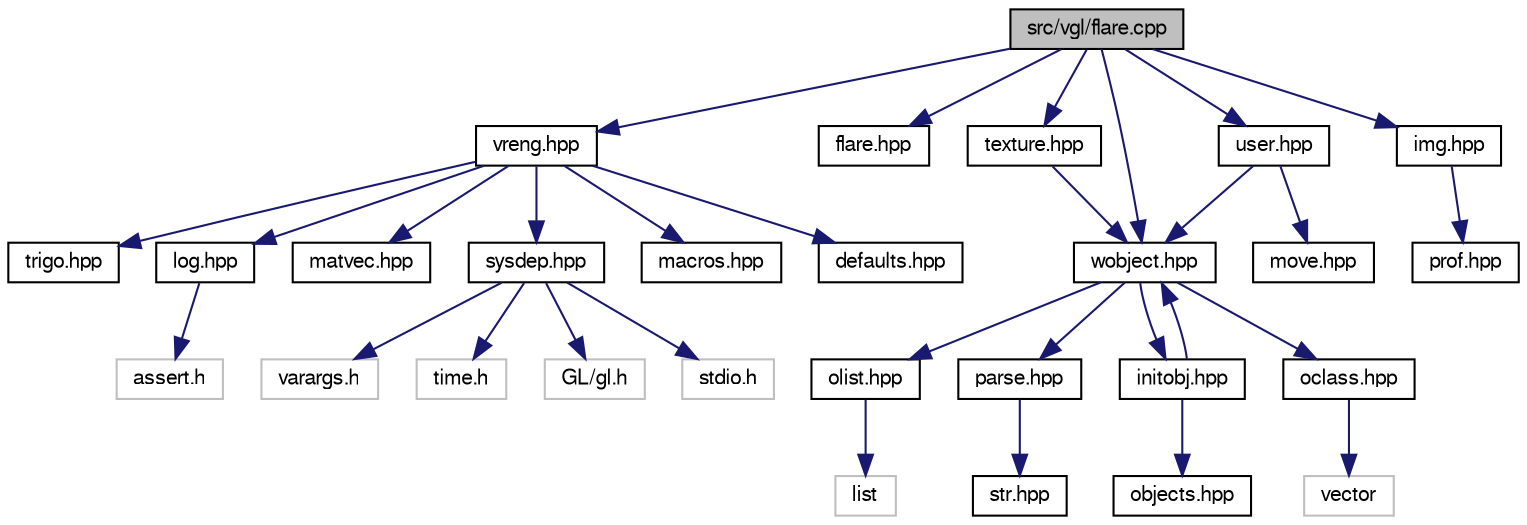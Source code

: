 digraph "src/vgl/flare.cpp"
{
 // LATEX_PDF_SIZE
  bgcolor="transparent";
  edge [fontname="FreeSans",fontsize="10",labelfontname="FreeSans",labelfontsize="10"];
  node [fontname="FreeSans",fontsize="10",shape=record];
  Node1 [label="src/vgl/flare.cpp",height=0.2,width=0.4,color="black", fillcolor="grey75", style="filled", fontcolor="black",tooltip=" "];
  Node1 -> Node2 [color="midnightblue",fontsize="10",style="solid",fontname="FreeSans"];
  Node2 [label="vreng.hpp",height=0.2,width=0.4,color="black",URL="$a00143.html",tooltip=" "];
  Node2 -> Node3 [color="midnightblue",fontsize="10",style="solid",fontname="FreeSans"];
  Node3 [label="sysdep.hpp",height=0.2,width=0.4,color="black",URL="$a00182.html",tooltip=" "];
  Node3 -> Node4 [color="midnightblue",fontsize="10",style="solid",fontname="FreeSans"];
  Node4 [label="stdio.h",height=0.2,width=0.4,color="grey75",tooltip=" "];
  Node3 -> Node5 [color="midnightblue",fontsize="10",style="solid",fontname="FreeSans"];
  Node5 [label="varargs.h",height=0.2,width=0.4,color="grey75",tooltip=" "];
  Node3 -> Node6 [color="midnightblue",fontsize="10",style="solid",fontname="FreeSans"];
  Node6 [label="time.h",height=0.2,width=0.4,color="grey75",tooltip=" "];
  Node3 -> Node7 [color="midnightblue",fontsize="10",style="solid",fontname="FreeSans"];
  Node7 [label="GL/gl.h",height=0.2,width=0.4,color="grey75",tooltip=" "];
  Node2 -> Node8 [color="midnightblue",fontsize="10",style="solid",fontname="FreeSans"];
  Node8 [label="macros.hpp",height=0.2,width=0.4,color="black",URL="$a00047.html",tooltip=" "];
  Node2 -> Node9 [color="midnightblue",fontsize="10",style="solid",fontname="FreeSans"];
  Node9 [label="defaults.hpp",height=0.2,width=0.4,color="black",URL="$a00014.html",tooltip=" "];
  Node2 -> Node10 [color="midnightblue",fontsize="10",style="solid",fontname="FreeSans"];
  Node10 [label="trigo.hpp",height=0.2,width=0.4,color="black",URL="$a00119.html",tooltip=" "];
  Node2 -> Node11 [color="midnightblue",fontsize="10",style="solid",fontname="FreeSans"];
  Node11 [label="log.hpp",height=0.2,width=0.4,color="black",URL="$a00044.html",tooltip=" "];
  Node11 -> Node12 [color="midnightblue",fontsize="10",style="solid",fontname="FreeSans"];
  Node12 [label="assert.h",height=0.2,width=0.4,color="grey75",tooltip=" "];
  Node2 -> Node13 [color="midnightblue",fontsize="10",style="solid",fontname="FreeSans"];
  Node13 [label="matvec.hpp",height=0.2,width=0.4,color="black",URL="$a00053.html",tooltip=" "];
  Node1 -> Node14 [color="midnightblue",fontsize="10",style="solid",fontname="FreeSans"];
  Node14 [label="flare.hpp",height=0.2,width=0.4,color="black",URL="$a00962.html",tooltip=" "];
  Node1 -> Node15 [color="midnightblue",fontsize="10",style="solid",fontname="FreeSans"];
  Node15 [label="texture.hpp",height=0.2,width=0.4,color="black",URL="$a01070.html",tooltip=" "];
  Node15 -> Node16 [color="midnightblue",fontsize="10",style="solid",fontname="FreeSans"];
  Node16 [label="wobject.hpp",height=0.2,width=0.4,color="black",URL="$a00866.html",tooltip=" "];
  Node16 -> Node17 [color="midnightblue",fontsize="10",style="solid",fontname="FreeSans"];
  Node17 [label="oclass.hpp",height=0.2,width=0.4,color="black",URL="$a00626.html",tooltip=" "];
  Node17 -> Node18 [color="midnightblue",fontsize="10",style="solid",fontname="FreeSans"];
  Node18 [label="vector",height=0.2,width=0.4,color="grey75",tooltip=" "];
  Node16 -> Node19 [color="midnightblue",fontsize="10",style="solid",fontname="FreeSans"];
  Node19 [label="olist.hpp",height=0.2,width=0.4,color="black",URL="$a00632.html",tooltip=" "];
  Node19 -> Node20 [color="midnightblue",fontsize="10",style="solid",fontname="FreeSans"];
  Node20 [label="list",height=0.2,width=0.4,color="grey75",tooltip=" "];
  Node16 -> Node21 [color="midnightblue",fontsize="10",style="solid",fontname="FreeSans"];
  Node21 [label="parse.hpp",height=0.2,width=0.4,color="black",URL="$a00638.html",tooltip=" "];
  Node21 -> Node22 [color="midnightblue",fontsize="10",style="solid",fontname="FreeSans"];
  Node22 [label="str.hpp",height=0.2,width=0.4,color="black",URL="$a00179.html",tooltip=" "];
  Node16 -> Node23 [color="midnightblue",fontsize="10",style="solid",fontname="FreeSans"];
  Node23 [label="initobj.hpp",height=0.2,width=0.4,color="black",URL="$a00554.html",tooltip=" "];
  Node23 -> Node24 [color="midnightblue",fontsize="10",style="solid",fontname="FreeSans"];
  Node24 [label="objects.hpp",height=0.2,width=0.4,color="black",URL="$a00620.html",tooltip=" "];
  Node23 -> Node16 [color="midnightblue",fontsize="10",style="solid",fontname="FreeSans"];
  Node1 -> Node25 [color="midnightblue",fontsize="10",style="solid",fontname="FreeSans"];
  Node25 [label="img.hpp",height=0.2,width=0.4,color="black",URL="$a01043.html",tooltip=" "];
  Node25 -> Node26 [color="midnightblue",fontsize="10",style="solid",fontname="FreeSans"];
  Node26 [label="prof.hpp",height=0.2,width=0.4,color="black",URL="$a00071.html",tooltip=" "];
  Node1 -> Node16 [color="midnightblue",fontsize="10",style="solid",fontname="FreeSans"];
  Node1 -> Node27 [color="midnightblue",fontsize="10",style="solid",fontname="FreeSans"];
  Node27 [label="user.hpp",height=0.2,width=0.4,color="black",URL="$a00788.html",tooltip=" "];
  Node27 -> Node16 [color="midnightblue",fontsize="10",style="solid",fontname="FreeSans"];
  Node27 -> Node28 [color="midnightblue",fontsize="10",style="solid",fontname="FreeSans"];
  Node28 [label="move.hpp",height=0.2,width=0.4,color="black",URL="$a00596.html",tooltip=" "];
}
